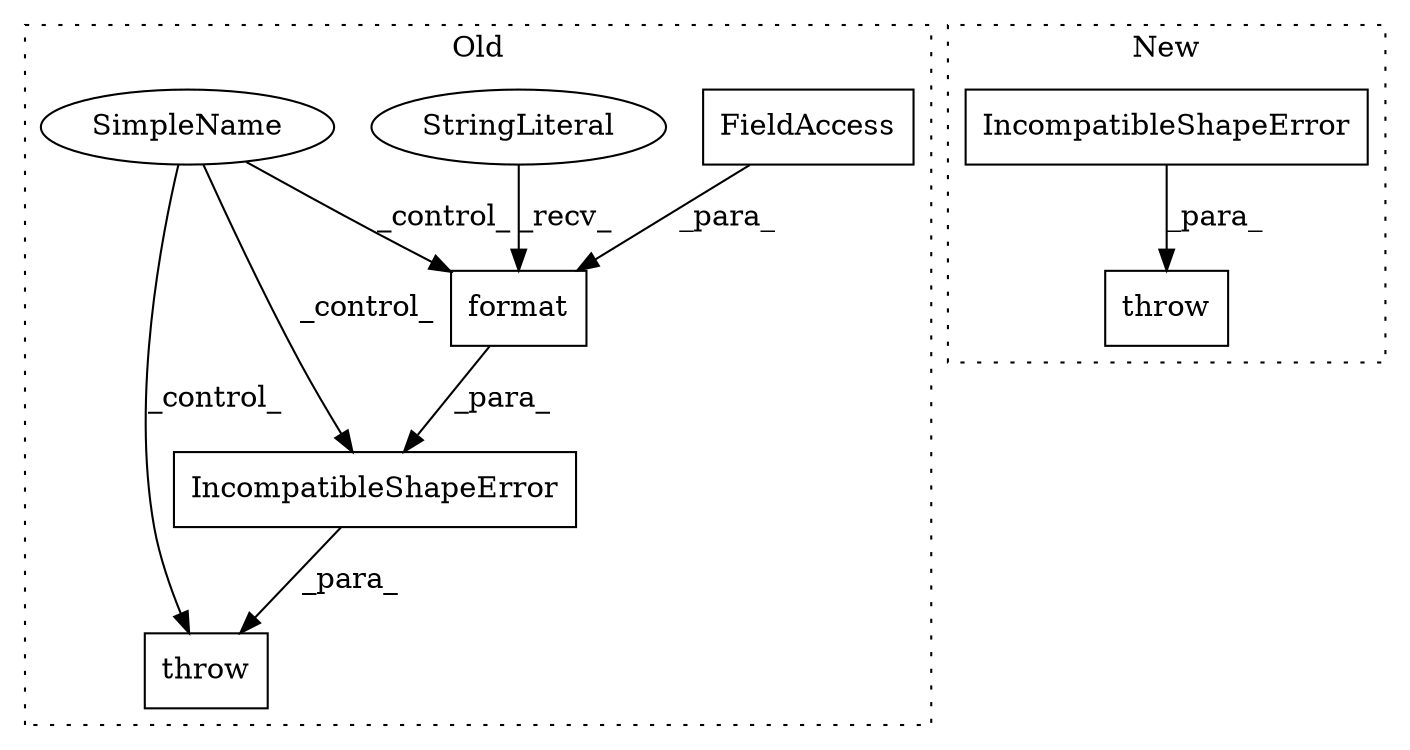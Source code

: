 digraph G {
subgraph cluster0 {
1 [label="IncompatibleShapeError" a="32" s="11198,11296" l="23,1" shape="box"];
3 [label="format" a="32" s="11264,11295" l="7,1" shape="box"];
4 [label="StringLiteral" a="45" s="11221" l="42" shape="ellipse"];
6 [label="throw" a="53" s="11187" l="6" shape="box"];
7 [label="SimpleName" a="42" s="" l="" shape="ellipse"];
8 [label="FieldAccess" a="22" s="11271" l="16" shape="box"];
label = "Old";
style="dotted";
}
subgraph cluster1 {
2 [label="IncompatibleShapeError" a="32" s="11283,11375" l="23,1" shape="box"];
5 [label="throw" a="53" s="11272" l="6" shape="box"];
label = "New";
style="dotted";
}
1 -> 6 [label="_para_"];
2 -> 5 [label="_para_"];
3 -> 1 [label="_para_"];
4 -> 3 [label="_recv_"];
7 -> 3 [label="_control_"];
7 -> 6 [label="_control_"];
7 -> 1 [label="_control_"];
8 -> 3 [label="_para_"];
}